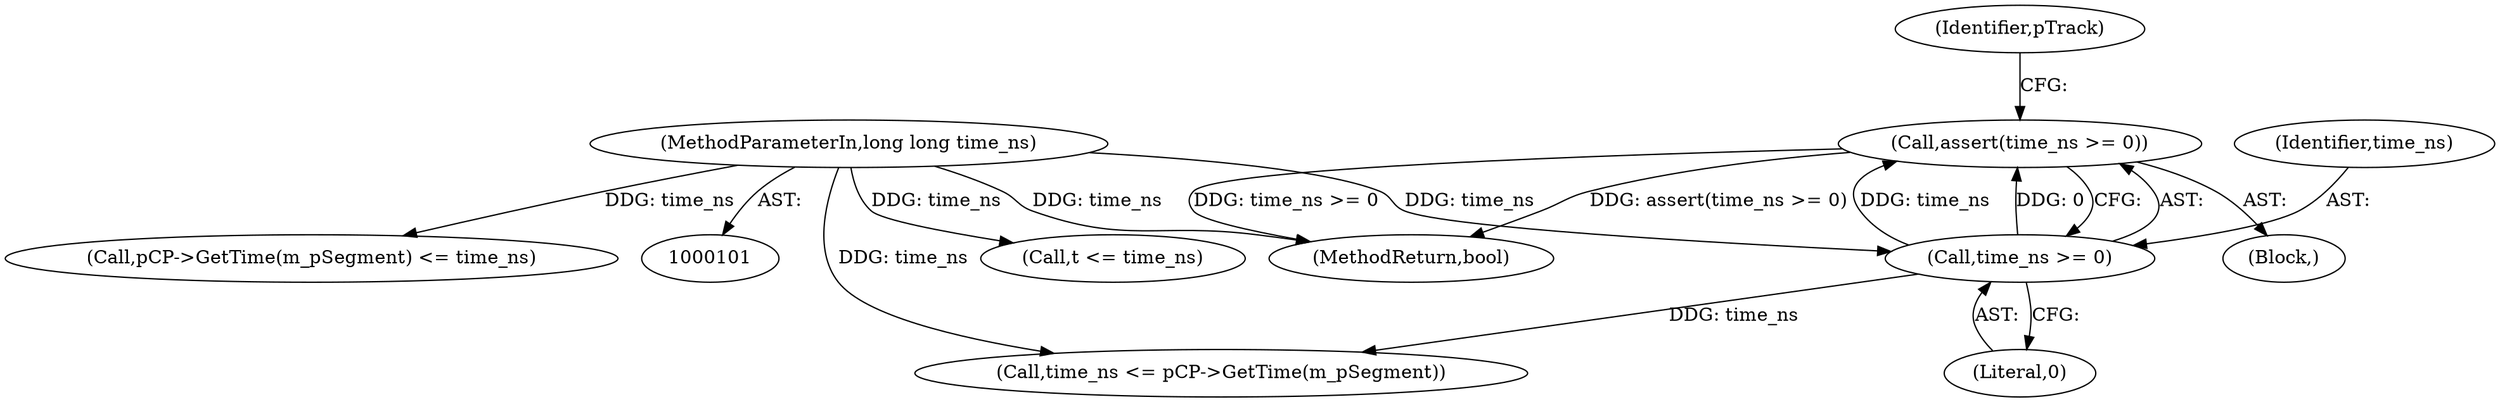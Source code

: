 digraph "0_Android_04839626ed859623901ebd3a5fd483982186b59d_39@API" {
"1000107" [label="(Call,assert(time_ns >= 0))"];
"1000108" [label="(Call,time_ns >= 0)"];
"1000102" [label="(MethodParameterIn,long long time_ns)"];
"1000110" [label="(Literal,0)"];
"1000102" [label="(MethodParameterIn,long long time_ns)"];
"1000106" [label="(Block,)"];
"1000145" [label="(Call,time_ns <= pCP->GetTime(m_pSegment))"];
"1000112" [label="(Identifier,pTrack)"];
"1000108" [label="(Call,time_ns >= 0)"];
"1000235" [label="(MethodReturn,bool)"];
"1000109" [label="(Identifier,time_ns)"];
"1000107" [label="(Call,assert(time_ns >= 0))"];
"1000195" [label="(Call,t <= time_ns)"];
"1000231" [label="(Call,pCP->GetTime(m_pSegment) <= time_ns)"];
"1000107" -> "1000106"  [label="AST: "];
"1000107" -> "1000108"  [label="CFG: "];
"1000108" -> "1000107"  [label="AST: "];
"1000112" -> "1000107"  [label="CFG: "];
"1000107" -> "1000235"  [label="DDG: time_ns >= 0"];
"1000107" -> "1000235"  [label="DDG: assert(time_ns >= 0)"];
"1000108" -> "1000107"  [label="DDG: time_ns"];
"1000108" -> "1000107"  [label="DDG: 0"];
"1000108" -> "1000110"  [label="CFG: "];
"1000109" -> "1000108"  [label="AST: "];
"1000110" -> "1000108"  [label="AST: "];
"1000102" -> "1000108"  [label="DDG: time_ns"];
"1000108" -> "1000145"  [label="DDG: time_ns"];
"1000102" -> "1000101"  [label="AST: "];
"1000102" -> "1000235"  [label="DDG: time_ns"];
"1000102" -> "1000145"  [label="DDG: time_ns"];
"1000102" -> "1000195"  [label="DDG: time_ns"];
"1000102" -> "1000231"  [label="DDG: time_ns"];
}
